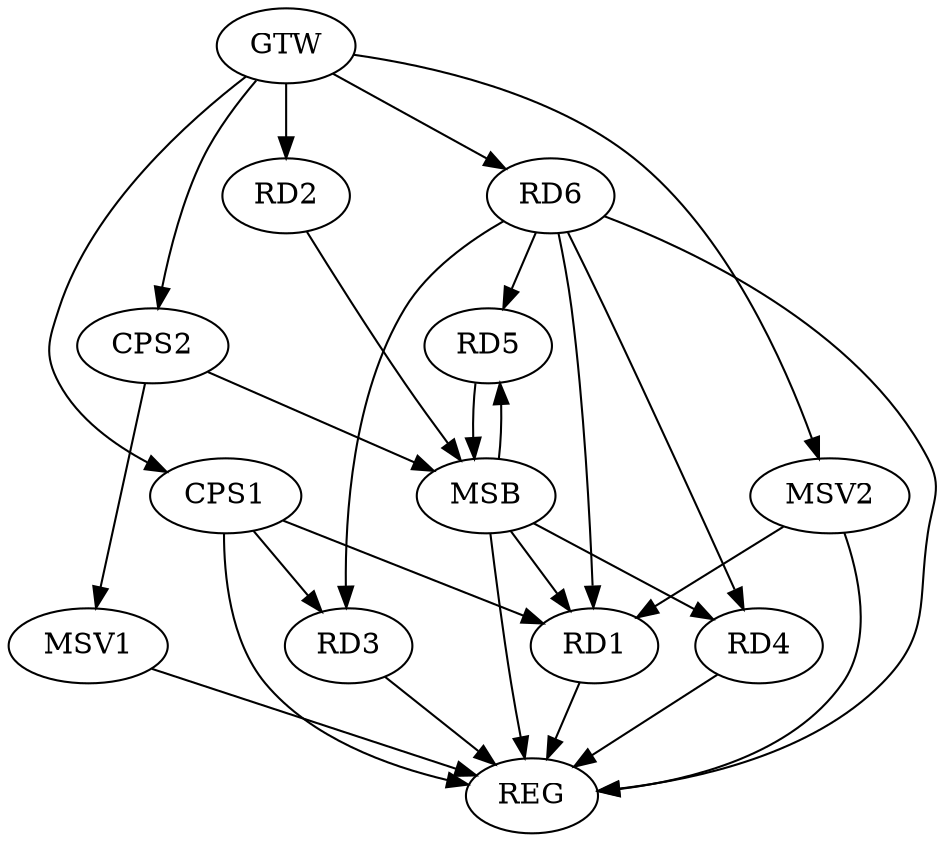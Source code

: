 strict digraph G {
  RD1 [ label="RD1" ];
  RD2 [ label="RD2" ];
  RD3 [ label="RD3" ];
  RD4 [ label="RD4" ];
  RD5 [ label="RD5" ];
  RD6 [ label="RD6" ];
  CPS1 [ label="CPS1" ];
  CPS2 [ label="CPS2" ];
  GTW [ label="GTW" ];
  REG [ label="REG" ];
  MSB [ label="MSB" ];
  MSV1 [ label="MSV1" ];
  MSV2 [ label="MSV2" ];
  RD6 -> RD1;
  CPS1 -> RD1;
  CPS1 -> RD3;
  GTW -> RD2;
  GTW -> RD6;
  GTW -> CPS1;
  GTW -> CPS2;
  RD1 -> REG;
  RD3 -> REG;
  RD4 -> REG;
  CPS1 -> REG;
  RD2 -> MSB;
  MSB -> RD1;
  MSB -> RD4;
  MSB -> REG;
  RD5 -> MSB;
  CPS2 -> MSB;
  MSB -> RD5;
  RD6 -> REG;
  RD6 -> RD3;
  RD6 -> RD5;
  RD6 -> RD4;
  CPS2 -> MSV1;
  MSV1 -> REG;
  MSV2 -> RD1;
  GTW -> MSV2;
  MSV2 -> REG;
}

